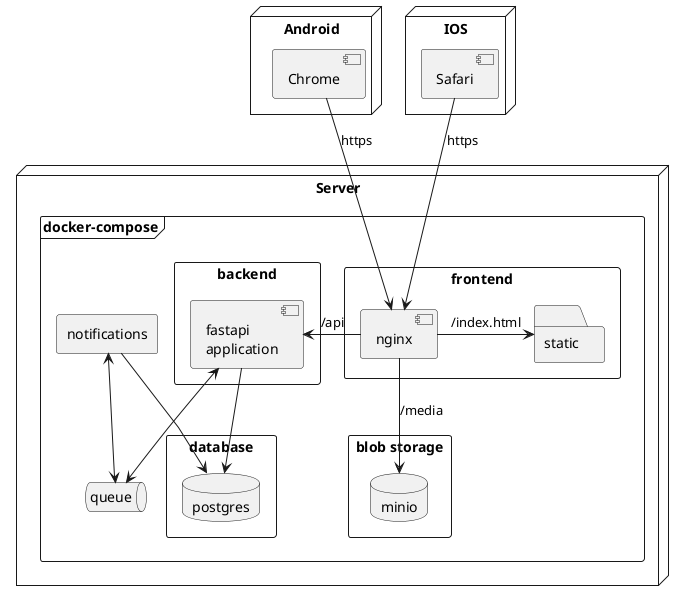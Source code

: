 @startuml deployment

'left to right direction

'skinparam linetype ortho
skinparam linetype polyline

skinparam nodesep 25
skinparam ranksep 20

node Server {
    frame "docker-compose" {
        rectangle frontend {
            component nginx {

            }
            folder static {

            }
        }

        rectangle backend {
            component api_server [fastapi 
            application]
        }

        queue queue {

        }

        rectangle notifications {

        }

        rectangle database {
            database postgres
        }

        rectangle "blob storage" as blob {
            database minio
        }
    }
}



node Android as andoid {
    component Chrome {

    }
}

node IOS as ios {
    component Safari {

    }
}




nginx -l-> api_server : /api
nginx -r-> static : /index.html

nginx -d-> minio : /media


api_server --> postgres
api_server <--> queue

notifications <--> queue
notifications --> postgres

Safari --> nginx : https

Chrome --> nginx : https

@enduml